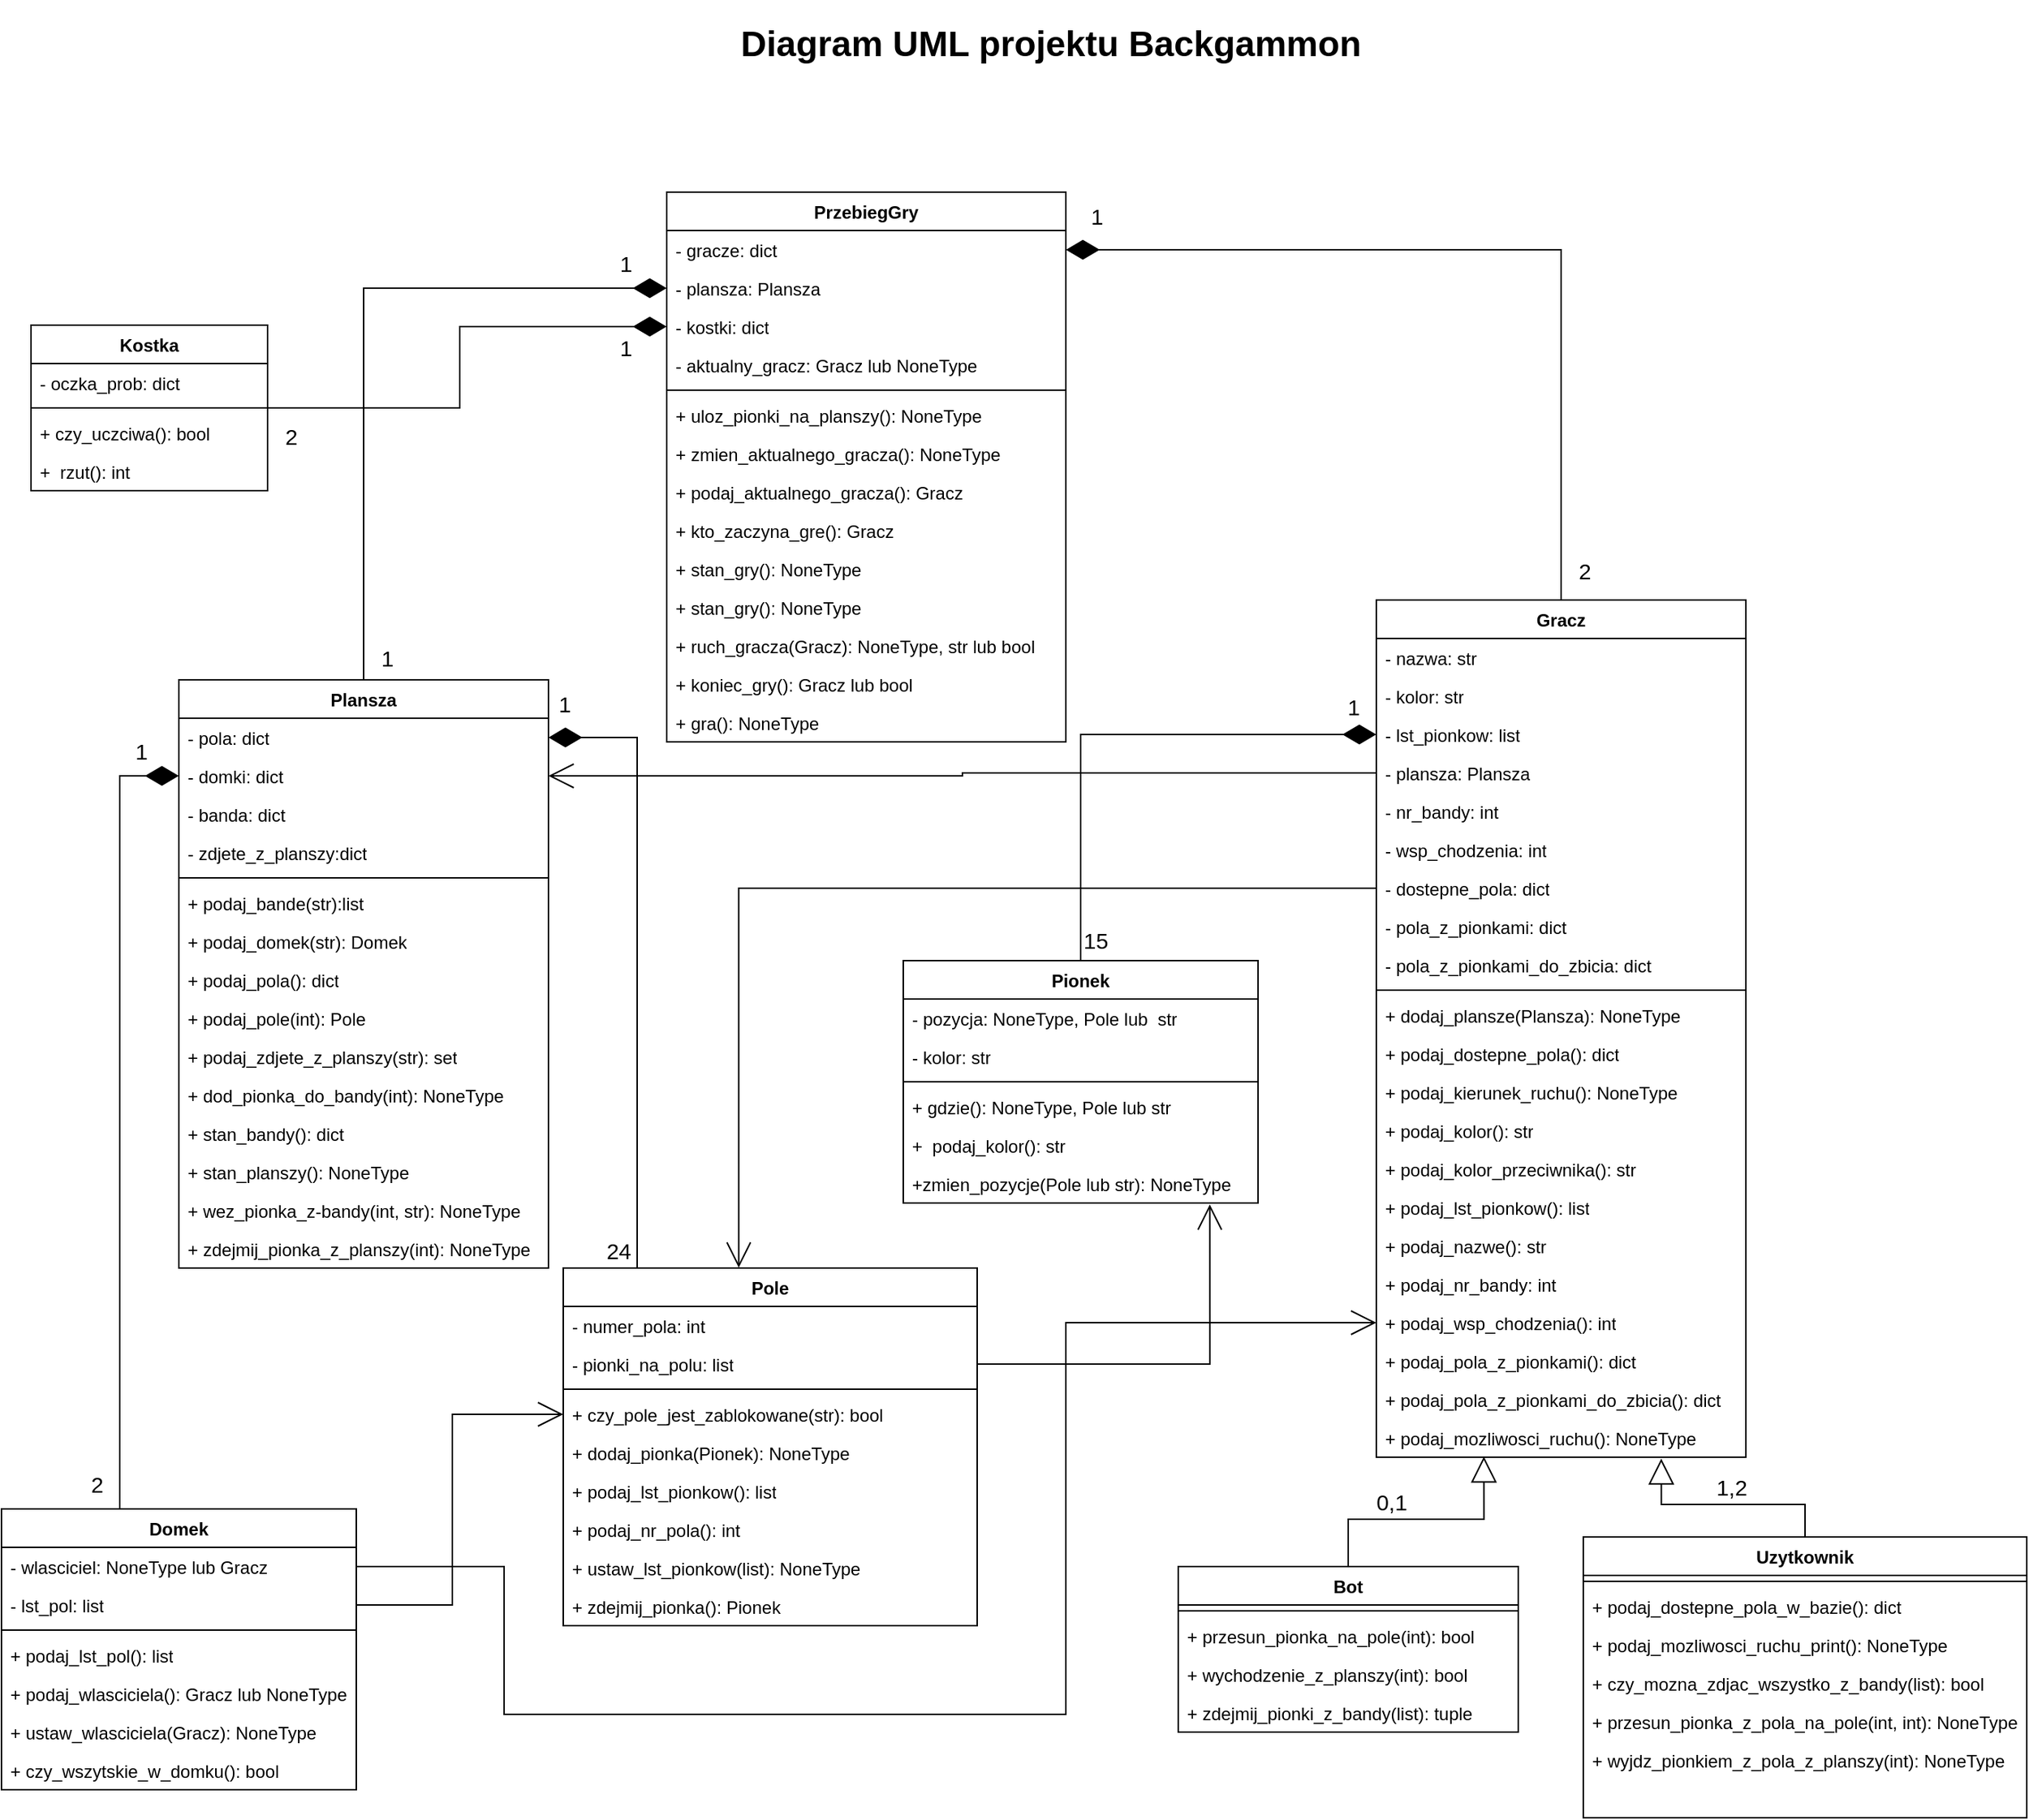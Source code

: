 <mxfile version="21.4.0" type="device">
  <diagram name="Strona-1" id="UKV_OcfeASuNJSakviEd">
    <mxGraphModel dx="1748" dy="978" grid="1" gridSize="10" guides="1" tooltips="1" connect="1" arrows="1" fold="1" page="1" pageScale="1" pageWidth="413" pageHeight="291" math="0" shadow="0">
      <root>
        <mxCell id="0" />
        <mxCell id="1" parent="0" />
        <mxCell id="gwtYABS8XokIqJjb0Yac-3" style="edgeStyle=orthogonalEdgeStyle;rounded=0;orthogonalLoop=1;jettySize=auto;html=1;entryX=1;entryY=0.5;entryDx=0;entryDy=0;endArrow=diamondThin;endFill=1;endSize=20;" parent="1" source="zXcUMs1HmLt8OlaMOl4s-1" target="zXcUMs1HmLt8OlaMOl4s-22" edge="1">
          <mxGeometry relative="1" as="geometry">
            <mxPoint x="790" y="-80" as="targetPoint" />
          </mxGeometry>
        </mxCell>
        <mxCell id="zXcUMs1HmLt8OlaMOl4s-1" value="Gracz" style="swimlane;fontStyle=1;align=center;verticalAlign=top;childLayout=stackLayout;horizontal=1;startSize=26;horizontalStack=0;resizeParent=1;resizeParentMax=0;resizeLast=0;collapsible=1;marginBottom=0;whiteSpace=wrap;html=1;" parent="1" vertex="1">
          <mxGeometry x="730" y="146" width="250" height="580" as="geometry" />
        </mxCell>
        <mxCell id="zXcUMs1HmLt8OlaMOl4s-2" value="- nazwa: str" style="text;strokeColor=none;fillColor=none;align=left;verticalAlign=top;spacingLeft=4;spacingRight=4;overflow=hidden;rotatable=0;points=[[0,0.5],[1,0.5]];portConstraint=eastwest;whiteSpace=wrap;html=1;" parent="zXcUMs1HmLt8OlaMOl4s-1" vertex="1">
          <mxGeometry y="26" width="250" height="26" as="geometry" />
        </mxCell>
        <mxCell id="zXcUMs1HmLt8OlaMOl4s-100" value="- kolor: str" style="text;strokeColor=none;fillColor=none;align=left;verticalAlign=top;spacingLeft=4;spacingRight=4;overflow=hidden;rotatable=0;points=[[0,0.5],[1,0.5]];portConstraint=eastwest;whiteSpace=wrap;html=1;" parent="zXcUMs1HmLt8OlaMOl4s-1" vertex="1">
          <mxGeometry y="52" width="250" height="26" as="geometry" />
        </mxCell>
        <mxCell id="zXcUMs1HmLt8OlaMOl4s-99" value="- lst_pionkow: list" style="text;strokeColor=none;fillColor=none;align=left;verticalAlign=top;spacingLeft=4;spacingRight=4;overflow=hidden;rotatable=0;points=[[0,0.5],[1,0.5]];portConstraint=eastwest;whiteSpace=wrap;html=1;" parent="zXcUMs1HmLt8OlaMOl4s-1" vertex="1">
          <mxGeometry y="78" width="250" height="26" as="geometry" />
        </mxCell>
        <mxCell id="zXcUMs1HmLt8OlaMOl4s-98" value="- plansza: Plansza" style="text;strokeColor=none;fillColor=none;align=left;verticalAlign=top;spacingLeft=4;spacingRight=4;overflow=hidden;rotatable=0;points=[[0,0.5],[1,0.5]];portConstraint=eastwest;whiteSpace=wrap;html=1;" parent="zXcUMs1HmLt8OlaMOl4s-1" vertex="1">
          <mxGeometry y="104" width="250" height="26" as="geometry" />
        </mxCell>
        <mxCell id="zXcUMs1HmLt8OlaMOl4s-97" value="- nr_bandy: int" style="text;strokeColor=none;fillColor=none;align=left;verticalAlign=top;spacingLeft=4;spacingRight=4;overflow=hidden;rotatable=0;points=[[0,0.5],[1,0.5]];portConstraint=eastwest;whiteSpace=wrap;html=1;" parent="zXcUMs1HmLt8OlaMOl4s-1" vertex="1">
          <mxGeometry y="130" width="250" height="26" as="geometry" />
        </mxCell>
        <mxCell id="zXcUMs1HmLt8OlaMOl4s-96" value="- wsp_chodzenia: int" style="text;strokeColor=none;fillColor=none;align=left;verticalAlign=top;spacingLeft=4;spacingRight=4;overflow=hidden;rotatable=0;points=[[0,0.5],[1,0.5]];portConstraint=eastwest;whiteSpace=wrap;html=1;" parent="zXcUMs1HmLt8OlaMOl4s-1" vertex="1">
          <mxGeometry y="156" width="250" height="26" as="geometry" />
        </mxCell>
        <mxCell id="zXcUMs1HmLt8OlaMOl4s-95" value="- dostepne_pola: dict" style="text;strokeColor=none;fillColor=none;align=left;verticalAlign=top;spacingLeft=4;spacingRight=4;overflow=hidden;rotatable=0;points=[[0,0.5],[1,0.5]];portConstraint=eastwest;whiteSpace=wrap;html=1;" parent="zXcUMs1HmLt8OlaMOl4s-1" vertex="1">
          <mxGeometry y="182" width="250" height="26" as="geometry" />
        </mxCell>
        <mxCell id="zXcUMs1HmLt8OlaMOl4s-94" value="- pola_z_pionkami: dict" style="text;strokeColor=none;fillColor=none;align=left;verticalAlign=top;spacingLeft=4;spacingRight=4;overflow=hidden;rotatable=0;points=[[0,0.5],[1,0.5]];portConstraint=eastwest;whiteSpace=wrap;html=1;" parent="zXcUMs1HmLt8OlaMOl4s-1" vertex="1">
          <mxGeometry y="208" width="250" height="26" as="geometry" />
        </mxCell>
        <mxCell id="zXcUMs1HmLt8OlaMOl4s-93" value="- pola_z_pionkami_do_zbicia: dict" style="text;strokeColor=none;fillColor=none;align=left;verticalAlign=top;spacingLeft=4;spacingRight=4;overflow=hidden;rotatable=0;points=[[0,0.5],[1,0.5]];portConstraint=eastwest;whiteSpace=wrap;html=1;" parent="zXcUMs1HmLt8OlaMOl4s-1" vertex="1">
          <mxGeometry y="234" width="250" height="26" as="geometry" />
        </mxCell>
        <mxCell id="zXcUMs1HmLt8OlaMOl4s-3" value="" style="line;strokeWidth=1;fillColor=none;align=left;verticalAlign=middle;spacingTop=-1;spacingLeft=3;spacingRight=3;rotatable=0;labelPosition=right;points=[];portConstraint=eastwest;strokeColor=inherit;" parent="zXcUMs1HmLt8OlaMOl4s-1" vertex="1">
          <mxGeometry y="260" width="250" height="8" as="geometry" />
        </mxCell>
        <mxCell id="zXcUMs1HmLt8OlaMOl4s-4" value="+ dodaj_plansze(Plansza): NoneType" style="text;strokeColor=none;fillColor=none;align=left;verticalAlign=top;spacingLeft=4;spacingRight=4;overflow=hidden;rotatable=0;points=[[0,0.5],[1,0.5]];portConstraint=eastwest;whiteSpace=wrap;html=1;" parent="zXcUMs1HmLt8OlaMOl4s-1" vertex="1">
          <mxGeometry y="268" width="250" height="26" as="geometry" />
        </mxCell>
        <mxCell id="zXcUMs1HmLt8OlaMOl4s-78" value="+ podaj_dostepne_pola(): dict" style="text;strokeColor=none;fillColor=none;align=left;verticalAlign=top;spacingLeft=4;spacingRight=4;overflow=hidden;rotatable=0;points=[[0,0.5],[1,0.5]];portConstraint=eastwest;whiteSpace=wrap;html=1;" parent="zXcUMs1HmLt8OlaMOl4s-1" vertex="1">
          <mxGeometry y="294" width="250" height="26" as="geometry" />
        </mxCell>
        <mxCell id="zXcUMs1HmLt8OlaMOl4s-77" value="+ podaj_kierunek_ruchu(): NoneType" style="text;strokeColor=none;fillColor=none;align=left;verticalAlign=top;spacingLeft=4;spacingRight=4;overflow=hidden;rotatable=0;points=[[0,0.5],[1,0.5]];portConstraint=eastwest;whiteSpace=wrap;html=1;" parent="zXcUMs1HmLt8OlaMOl4s-1" vertex="1">
          <mxGeometry y="320" width="250" height="26" as="geometry" />
        </mxCell>
        <mxCell id="zXcUMs1HmLt8OlaMOl4s-76" value="+ podaj_kolor(): str" style="text;strokeColor=none;fillColor=none;align=left;verticalAlign=top;spacingLeft=4;spacingRight=4;overflow=hidden;rotatable=0;points=[[0,0.5],[1,0.5]];portConstraint=eastwest;whiteSpace=wrap;html=1;" parent="zXcUMs1HmLt8OlaMOl4s-1" vertex="1">
          <mxGeometry y="346" width="250" height="26" as="geometry" />
        </mxCell>
        <mxCell id="zXcUMs1HmLt8OlaMOl4s-75" value="+ podaj_kolor_przeciwnika(): str" style="text;strokeColor=none;fillColor=none;align=left;verticalAlign=top;spacingLeft=4;spacingRight=4;overflow=hidden;rotatable=0;points=[[0,0.5],[1,0.5]];portConstraint=eastwest;whiteSpace=wrap;html=1;" parent="zXcUMs1HmLt8OlaMOl4s-1" vertex="1">
          <mxGeometry y="372" width="250" height="26" as="geometry" />
        </mxCell>
        <mxCell id="zXcUMs1HmLt8OlaMOl4s-74" value="+ podaj_lst_pionkow(): list" style="text;strokeColor=none;fillColor=none;align=left;verticalAlign=top;spacingLeft=4;spacingRight=4;overflow=hidden;rotatable=0;points=[[0,0.5],[1,0.5]];portConstraint=eastwest;whiteSpace=wrap;html=1;" parent="zXcUMs1HmLt8OlaMOl4s-1" vertex="1">
          <mxGeometry y="398" width="250" height="26" as="geometry" />
        </mxCell>
        <mxCell id="zXcUMs1HmLt8OlaMOl4s-73" value="+ podaj_nazwe(): str" style="text;strokeColor=none;fillColor=none;align=left;verticalAlign=top;spacingLeft=4;spacingRight=4;overflow=hidden;rotatable=0;points=[[0,0.5],[1,0.5]];portConstraint=eastwest;whiteSpace=wrap;html=1;" parent="zXcUMs1HmLt8OlaMOl4s-1" vertex="1">
          <mxGeometry y="424" width="250" height="26" as="geometry" />
        </mxCell>
        <mxCell id="zXcUMs1HmLt8OlaMOl4s-72" value="+ podaj_nr_bandy: int" style="text;strokeColor=none;fillColor=none;align=left;verticalAlign=top;spacingLeft=4;spacingRight=4;overflow=hidden;rotatable=0;points=[[0,0.5],[1,0.5]];portConstraint=eastwest;whiteSpace=wrap;html=1;" parent="zXcUMs1HmLt8OlaMOl4s-1" vertex="1">
          <mxGeometry y="450" width="250" height="26" as="geometry" />
        </mxCell>
        <mxCell id="zXcUMs1HmLt8OlaMOl4s-71" value="+ podaj_wsp_chodzenia(): int" style="text;strokeColor=none;fillColor=none;align=left;verticalAlign=top;spacingLeft=4;spacingRight=4;overflow=hidden;rotatable=0;points=[[0,0.5],[1,0.5]];portConstraint=eastwest;whiteSpace=wrap;html=1;" parent="zXcUMs1HmLt8OlaMOl4s-1" vertex="1">
          <mxGeometry y="476" width="250" height="26" as="geometry" />
        </mxCell>
        <mxCell id="zXcUMs1HmLt8OlaMOl4s-70" value="+ podaj_pola_z_pionkami(): dict" style="text;strokeColor=none;fillColor=none;align=left;verticalAlign=top;spacingLeft=4;spacingRight=4;overflow=hidden;rotatable=0;points=[[0,0.5],[1,0.5]];portConstraint=eastwest;whiteSpace=wrap;html=1;" parent="zXcUMs1HmLt8OlaMOl4s-1" vertex="1">
          <mxGeometry y="502" width="250" height="26" as="geometry" />
        </mxCell>
        <mxCell id="zXcUMs1HmLt8OlaMOl4s-69" value="+ podaj_pola_z_pionkami_do_zbicia(): dict" style="text;strokeColor=none;fillColor=none;align=left;verticalAlign=top;spacingLeft=4;spacingRight=4;overflow=hidden;rotatable=0;points=[[0,0.5],[1,0.5]];portConstraint=eastwest;whiteSpace=wrap;html=1;" parent="zXcUMs1HmLt8OlaMOl4s-1" vertex="1">
          <mxGeometry y="528" width="250" height="26" as="geometry" />
        </mxCell>
        <mxCell id="zXcUMs1HmLt8OlaMOl4s-68" value="+ podaj_mozliwosci_ruchu(): NoneType" style="text;strokeColor=none;fillColor=none;align=left;verticalAlign=top;spacingLeft=4;spacingRight=4;overflow=hidden;rotatable=0;points=[[0,0.5],[1,0.5]];portConstraint=eastwest;whiteSpace=wrap;html=1;" parent="zXcUMs1HmLt8OlaMOl4s-1" vertex="1">
          <mxGeometry y="554" width="250" height="26" as="geometry" />
        </mxCell>
        <mxCell id="gwtYABS8XokIqJjb0Yac-11" style="edgeStyle=orthogonalEdgeStyle;rounded=0;orthogonalLoop=1;jettySize=auto;html=1;entryX=1;entryY=0.5;entryDx=0;entryDy=0;endArrow=diamondThin;endFill=1;endSize=20;" parent="1" source="zXcUMs1HmLt8OlaMOl4s-5" target="zXcUMs1HmLt8OlaMOl4s-14" edge="1">
          <mxGeometry relative="1" as="geometry">
            <Array as="points">
              <mxPoint x="230" y="239" />
            </Array>
          </mxGeometry>
        </mxCell>
        <mxCell id="zXcUMs1HmLt8OlaMOl4s-5" value="Pole" style="swimlane;fontStyle=1;align=center;verticalAlign=top;childLayout=stackLayout;horizontal=1;startSize=26;horizontalStack=0;resizeParent=1;resizeParentMax=0;resizeLast=0;collapsible=1;marginBottom=0;whiteSpace=wrap;html=1;" parent="1" vertex="1">
          <mxGeometry x="180" y="598" width="280" height="242" as="geometry" />
        </mxCell>
        <mxCell id="zXcUMs1HmLt8OlaMOl4s-6" value="- numer_pola: int" style="text;strokeColor=none;fillColor=none;align=left;verticalAlign=top;spacingLeft=4;spacingRight=4;overflow=hidden;rotatable=0;points=[[0,0.5],[1,0.5]];portConstraint=eastwest;whiteSpace=wrap;html=1;" parent="zXcUMs1HmLt8OlaMOl4s-5" vertex="1">
          <mxGeometry y="26" width="280" height="26" as="geometry" />
        </mxCell>
        <mxCell id="zXcUMs1HmLt8OlaMOl4s-46" value="- pionki_na_polu: list" style="text;strokeColor=none;fillColor=none;align=left;verticalAlign=top;spacingLeft=4;spacingRight=4;overflow=hidden;rotatable=0;points=[[0,0.5],[1,0.5]];portConstraint=eastwest;whiteSpace=wrap;html=1;" parent="zXcUMs1HmLt8OlaMOl4s-5" vertex="1">
          <mxGeometry y="52" width="280" height="26" as="geometry" />
        </mxCell>
        <mxCell id="zXcUMs1HmLt8OlaMOl4s-7" value="" style="line;strokeWidth=1;fillColor=none;align=left;verticalAlign=middle;spacingTop=-1;spacingLeft=3;spacingRight=3;rotatable=0;labelPosition=right;points=[];portConstraint=eastwest;strokeColor=inherit;" parent="zXcUMs1HmLt8OlaMOl4s-5" vertex="1">
          <mxGeometry y="78" width="280" height="8" as="geometry" />
        </mxCell>
        <mxCell id="zXcUMs1HmLt8OlaMOl4s-8" value="+ czy_pole_jest_zablokowane(str): bool" style="text;strokeColor=none;fillColor=none;align=left;verticalAlign=top;spacingLeft=4;spacingRight=4;overflow=hidden;rotatable=0;points=[[0,0.5],[1,0.5]];portConstraint=eastwest;whiteSpace=wrap;html=1;" parent="zXcUMs1HmLt8OlaMOl4s-5" vertex="1">
          <mxGeometry y="86" width="280" height="26" as="geometry" />
        </mxCell>
        <mxCell id="zXcUMs1HmLt8OlaMOl4s-51" value="+ dodaj_pionka(Pionek): NoneType" style="text;strokeColor=none;fillColor=none;align=left;verticalAlign=top;spacingLeft=4;spacingRight=4;overflow=hidden;rotatable=0;points=[[0,0.5],[1,0.5]];portConstraint=eastwest;whiteSpace=wrap;html=1;" parent="zXcUMs1HmLt8OlaMOl4s-5" vertex="1">
          <mxGeometry y="112" width="280" height="26" as="geometry" />
        </mxCell>
        <mxCell id="zXcUMs1HmLt8OlaMOl4s-50" value="+ podaj_lst_pionkow(): list" style="text;strokeColor=none;fillColor=none;align=left;verticalAlign=top;spacingLeft=4;spacingRight=4;overflow=hidden;rotatable=0;points=[[0,0.5],[1,0.5]];portConstraint=eastwest;whiteSpace=wrap;html=1;" parent="zXcUMs1HmLt8OlaMOl4s-5" vertex="1">
          <mxGeometry y="138" width="280" height="26" as="geometry" />
        </mxCell>
        <mxCell id="zXcUMs1HmLt8OlaMOl4s-49" value="+ podaj_nr_pola(): int" style="text;strokeColor=none;fillColor=none;align=left;verticalAlign=top;spacingLeft=4;spacingRight=4;overflow=hidden;rotatable=0;points=[[0,0.5],[1,0.5]];portConstraint=eastwest;whiteSpace=wrap;html=1;" parent="zXcUMs1HmLt8OlaMOl4s-5" vertex="1">
          <mxGeometry y="164" width="280" height="26" as="geometry" />
        </mxCell>
        <mxCell id="zXcUMs1HmLt8OlaMOl4s-48" value="+ ustaw_lst_pionkow(list): NoneType" style="text;strokeColor=none;fillColor=none;align=left;verticalAlign=top;spacingLeft=4;spacingRight=4;overflow=hidden;rotatable=0;points=[[0,0.5],[1,0.5]];portConstraint=eastwest;whiteSpace=wrap;html=1;" parent="zXcUMs1HmLt8OlaMOl4s-5" vertex="1">
          <mxGeometry y="190" width="280" height="26" as="geometry" />
        </mxCell>
        <mxCell id="zXcUMs1HmLt8OlaMOl4s-47" value="+ zdejmij_pionka(): Pionek" style="text;strokeColor=none;fillColor=none;align=left;verticalAlign=top;spacingLeft=4;spacingRight=4;overflow=hidden;rotatable=0;points=[[0,0.5],[1,0.5]];portConstraint=eastwest;whiteSpace=wrap;html=1;" parent="zXcUMs1HmLt8OlaMOl4s-5" vertex="1">
          <mxGeometry y="216" width="280" height="26" as="geometry" />
        </mxCell>
        <mxCell id="gwtYABS8XokIqJjb0Yac-2" style="edgeStyle=orthogonalEdgeStyle;rounded=0;orthogonalLoop=1;jettySize=auto;html=1;entryX=0.291;entryY=0.987;entryDx=0;entryDy=0;entryPerimeter=0;endArrow=block;endFill=0;endSize=15;" parent="1" source="zXcUMs1HmLt8OlaMOl4s-9" target="zXcUMs1HmLt8OlaMOl4s-68" edge="1">
          <mxGeometry relative="1" as="geometry">
            <mxPoint x="800" y="740" as="targetPoint" />
          </mxGeometry>
        </mxCell>
        <mxCell id="zXcUMs1HmLt8OlaMOl4s-9" value="Bot" style="swimlane;fontStyle=1;align=center;verticalAlign=top;childLayout=stackLayout;horizontal=1;startSize=26;horizontalStack=0;resizeParent=1;resizeParentMax=0;resizeLast=0;collapsible=1;marginBottom=0;whiteSpace=wrap;html=1;" parent="1" vertex="1">
          <mxGeometry x="596" y="800" width="230" height="112" as="geometry" />
        </mxCell>
        <mxCell id="zXcUMs1HmLt8OlaMOl4s-11" value="" style="line;strokeWidth=1;fillColor=none;align=left;verticalAlign=middle;spacingTop=-1;spacingLeft=3;spacingRight=3;rotatable=0;labelPosition=right;points=[];portConstraint=eastwest;strokeColor=inherit;" parent="zXcUMs1HmLt8OlaMOl4s-9" vertex="1">
          <mxGeometry y="26" width="230" height="8" as="geometry" />
        </mxCell>
        <mxCell id="zXcUMs1HmLt8OlaMOl4s-12" value="+ przesun_pionka_na_pole(int): bool" style="text;strokeColor=none;fillColor=none;align=left;verticalAlign=top;spacingLeft=4;spacingRight=4;overflow=hidden;rotatable=0;points=[[0,0.5],[1,0.5]];portConstraint=eastwest;whiteSpace=wrap;html=1;" parent="zXcUMs1HmLt8OlaMOl4s-9" vertex="1">
          <mxGeometry y="34" width="230" height="26" as="geometry" />
        </mxCell>
        <mxCell id="zXcUMs1HmLt8OlaMOl4s-80" value="+ wychodzenie_z_planszy(int): bool" style="text;strokeColor=none;fillColor=none;align=left;verticalAlign=top;spacingLeft=4;spacingRight=4;overflow=hidden;rotatable=0;points=[[0,0.5],[1,0.5]];portConstraint=eastwest;whiteSpace=wrap;html=1;" parent="zXcUMs1HmLt8OlaMOl4s-9" vertex="1">
          <mxGeometry y="60" width="230" height="26" as="geometry" />
        </mxCell>
        <mxCell id="zXcUMs1HmLt8OlaMOl4s-79" value="+ zdejmij_pionki_z_bandy(list): tuple" style="text;strokeColor=none;fillColor=none;align=left;verticalAlign=top;spacingLeft=4;spacingRight=4;overflow=hidden;rotatable=0;points=[[0,0.5],[1,0.5]];portConstraint=eastwest;whiteSpace=wrap;html=1;" parent="zXcUMs1HmLt8OlaMOl4s-9" vertex="1">
          <mxGeometry y="86" width="230" height="26" as="geometry" />
        </mxCell>
        <mxCell id="gwtYABS8XokIqJjb0Yac-4" style="edgeStyle=orthogonalEdgeStyle;rounded=0;orthogonalLoop=1;jettySize=auto;html=1;endArrow=diamondThin;endFill=1;endSize=20;entryX=0;entryY=0.5;entryDx=0;entryDy=0;" parent="1" source="zXcUMs1HmLt8OlaMOl4s-13" target="zXcUMs1HmLt8OlaMOl4s-103" edge="1">
          <mxGeometry relative="1" as="geometry">
            <mxPoint x="170" y="70" as="targetPoint" />
          </mxGeometry>
        </mxCell>
        <mxCell id="zXcUMs1HmLt8OlaMOl4s-13" value="Plansza" style="swimlane;fontStyle=1;align=center;verticalAlign=top;childLayout=stackLayout;horizontal=1;startSize=26;horizontalStack=0;resizeParent=1;resizeParentMax=0;resizeLast=0;collapsible=1;marginBottom=0;whiteSpace=wrap;html=1;" parent="1" vertex="1">
          <mxGeometry x="-80" y="200" width="250" height="398" as="geometry" />
        </mxCell>
        <mxCell id="zXcUMs1HmLt8OlaMOl4s-14" value="- pola: dict" style="text;strokeColor=none;fillColor=none;align=left;verticalAlign=top;spacingLeft=4;spacingRight=4;overflow=hidden;rotatable=0;points=[[0,0.5],[1,0.5]];portConstraint=eastwest;whiteSpace=wrap;html=1;" parent="zXcUMs1HmLt8OlaMOl4s-13" vertex="1">
          <mxGeometry y="26" width="250" height="26" as="geometry" />
        </mxCell>
        <mxCell id="zXcUMs1HmLt8OlaMOl4s-58" value="- domki: dict" style="text;strokeColor=none;fillColor=none;align=left;verticalAlign=top;spacingLeft=4;spacingRight=4;overflow=hidden;rotatable=0;points=[[0,0.5],[1,0.5]];portConstraint=eastwest;whiteSpace=wrap;html=1;" parent="zXcUMs1HmLt8OlaMOl4s-13" vertex="1">
          <mxGeometry y="52" width="250" height="26" as="geometry" />
        </mxCell>
        <mxCell id="zXcUMs1HmLt8OlaMOl4s-57" value="- banda: dict" style="text;strokeColor=none;fillColor=none;align=left;verticalAlign=top;spacingLeft=4;spacingRight=4;overflow=hidden;rotatable=0;points=[[0,0.5],[1,0.5]];portConstraint=eastwest;whiteSpace=wrap;html=1;" parent="zXcUMs1HmLt8OlaMOl4s-13" vertex="1">
          <mxGeometry y="78" width="250" height="26" as="geometry" />
        </mxCell>
        <mxCell id="zXcUMs1HmLt8OlaMOl4s-56" value="- zdjete_z_planszy:dict" style="text;strokeColor=none;fillColor=none;align=left;verticalAlign=top;spacingLeft=4;spacingRight=4;overflow=hidden;rotatable=0;points=[[0,0.5],[1,0.5]];portConstraint=eastwest;whiteSpace=wrap;html=1;" parent="zXcUMs1HmLt8OlaMOl4s-13" vertex="1">
          <mxGeometry y="104" width="250" height="26" as="geometry" />
        </mxCell>
        <mxCell id="zXcUMs1HmLt8OlaMOl4s-15" value="" style="line;strokeWidth=1;fillColor=none;align=left;verticalAlign=middle;spacingTop=-1;spacingLeft=3;spacingRight=3;rotatable=0;labelPosition=right;points=[];portConstraint=eastwest;strokeColor=inherit;" parent="zXcUMs1HmLt8OlaMOl4s-13" vertex="1">
          <mxGeometry y="130" width="250" height="8" as="geometry" />
        </mxCell>
        <mxCell id="zXcUMs1HmLt8OlaMOl4s-16" value="+ podaj_bande(str):list&amp;nbsp;" style="text;strokeColor=none;fillColor=none;align=left;verticalAlign=top;spacingLeft=4;spacingRight=4;overflow=hidden;rotatable=0;points=[[0,0.5],[1,0.5]];portConstraint=eastwest;whiteSpace=wrap;html=1;" parent="zXcUMs1HmLt8OlaMOl4s-13" vertex="1">
          <mxGeometry y="138" width="250" height="26" as="geometry" />
        </mxCell>
        <mxCell id="zXcUMs1HmLt8OlaMOl4s-67" value="+ podaj_domek(str): Domek" style="text;strokeColor=none;fillColor=none;align=left;verticalAlign=top;spacingLeft=4;spacingRight=4;overflow=hidden;rotatable=0;points=[[0,0.5],[1,0.5]];portConstraint=eastwest;whiteSpace=wrap;html=1;" parent="zXcUMs1HmLt8OlaMOl4s-13" vertex="1">
          <mxGeometry y="164" width="250" height="26" as="geometry" />
        </mxCell>
        <mxCell id="zXcUMs1HmLt8OlaMOl4s-66" value="+ podaj_pola(): dict" style="text;strokeColor=none;fillColor=none;align=left;verticalAlign=top;spacingLeft=4;spacingRight=4;overflow=hidden;rotatable=0;points=[[0,0.5],[1,0.5]];portConstraint=eastwest;whiteSpace=wrap;html=1;" parent="zXcUMs1HmLt8OlaMOl4s-13" vertex="1">
          <mxGeometry y="190" width="250" height="26" as="geometry" />
        </mxCell>
        <mxCell id="zXcUMs1HmLt8OlaMOl4s-65" value="+ podaj_pole(int): Pole" style="text;strokeColor=none;fillColor=none;align=left;verticalAlign=top;spacingLeft=4;spacingRight=4;overflow=hidden;rotatable=0;points=[[0,0.5],[1,0.5]];portConstraint=eastwest;whiteSpace=wrap;html=1;" parent="zXcUMs1HmLt8OlaMOl4s-13" vertex="1">
          <mxGeometry y="216" width="250" height="26" as="geometry" />
        </mxCell>
        <mxCell id="zXcUMs1HmLt8OlaMOl4s-64" value="+ podaj_zdjete_z_planszy(str): set" style="text;strokeColor=none;fillColor=none;align=left;verticalAlign=top;spacingLeft=4;spacingRight=4;overflow=hidden;rotatable=0;points=[[0,0.5],[1,0.5]];portConstraint=eastwest;whiteSpace=wrap;html=1;" parent="zXcUMs1HmLt8OlaMOl4s-13" vertex="1">
          <mxGeometry y="242" width="250" height="26" as="geometry" />
        </mxCell>
        <mxCell id="zXcUMs1HmLt8OlaMOl4s-63" value="+ dod_pionka_do_bandy(int): NoneType" style="text;strokeColor=none;fillColor=none;align=left;verticalAlign=top;spacingLeft=4;spacingRight=4;overflow=hidden;rotatable=0;points=[[0,0.5],[1,0.5]];portConstraint=eastwest;whiteSpace=wrap;html=1;" parent="zXcUMs1HmLt8OlaMOl4s-13" vertex="1">
          <mxGeometry y="268" width="250" height="26" as="geometry" />
        </mxCell>
        <mxCell id="zXcUMs1HmLt8OlaMOl4s-62" value="+ stan_bandy(): dict" style="text;strokeColor=none;fillColor=none;align=left;verticalAlign=top;spacingLeft=4;spacingRight=4;overflow=hidden;rotatable=0;points=[[0,0.5],[1,0.5]];portConstraint=eastwest;whiteSpace=wrap;html=1;" parent="zXcUMs1HmLt8OlaMOl4s-13" vertex="1">
          <mxGeometry y="294" width="250" height="26" as="geometry" />
        </mxCell>
        <mxCell id="zXcUMs1HmLt8OlaMOl4s-61" value="+ stan_planszy(): NoneType" style="text;strokeColor=none;fillColor=none;align=left;verticalAlign=top;spacingLeft=4;spacingRight=4;overflow=hidden;rotatable=0;points=[[0,0.5],[1,0.5]];portConstraint=eastwest;whiteSpace=wrap;html=1;" parent="zXcUMs1HmLt8OlaMOl4s-13" vertex="1">
          <mxGeometry y="320" width="250" height="26" as="geometry" />
        </mxCell>
        <mxCell id="zXcUMs1HmLt8OlaMOl4s-60" value="+ wez_pionka_z-bandy(int, str): NoneType" style="text;strokeColor=none;fillColor=none;align=left;verticalAlign=top;spacingLeft=4;spacingRight=4;overflow=hidden;rotatable=0;points=[[0,0.5],[1,0.5]];portConstraint=eastwest;whiteSpace=wrap;html=1;" parent="zXcUMs1HmLt8OlaMOl4s-13" vertex="1">
          <mxGeometry y="346" width="250" height="26" as="geometry" />
        </mxCell>
        <mxCell id="zXcUMs1HmLt8OlaMOl4s-59" value="+ zdejmij_pionka_z_planszy(int): NoneType" style="text;strokeColor=none;fillColor=none;align=left;verticalAlign=top;spacingLeft=4;spacingRight=4;overflow=hidden;rotatable=0;points=[[0,0.5],[1,0.5]];portConstraint=eastwest;whiteSpace=wrap;html=1;" parent="zXcUMs1HmLt8OlaMOl4s-13" vertex="1">
          <mxGeometry y="372" width="250" height="26" as="geometry" />
        </mxCell>
        <mxCell id="zXcUMs1HmLt8OlaMOl4s-17" value="Kostka" style="swimlane;fontStyle=1;align=center;verticalAlign=top;childLayout=stackLayout;horizontal=1;startSize=26;horizontalStack=0;resizeParent=1;resizeParentMax=0;resizeLast=0;collapsible=1;marginBottom=0;whiteSpace=wrap;html=1;" parent="1" vertex="1">
          <mxGeometry x="-180" y="-40" width="160" height="112" as="geometry" />
        </mxCell>
        <mxCell id="zXcUMs1HmLt8OlaMOl4s-18" value="- oczka_prob: dict" style="text;strokeColor=none;fillColor=none;align=left;verticalAlign=top;spacingLeft=4;spacingRight=4;overflow=hidden;rotatable=0;points=[[0,0.5],[1,0.5]];portConstraint=eastwest;whiteSpace=wrap;html=1;" parent="zXcUMs1HmLt8OlaMOl4s-17" vertex="1">
          <mxGeometry y="26" width="160" height="26" as="geometry" />
        </mxCell>
        <mxCell id="zXcUMs1HmLt8OlaMOl4s-19" value="" style="line;strokeWidth=1;fillColor=none;align=left;verticalAlign=middle;spacingTop=-1;spacingLeft=3;spacingRight=3;rotatable=0;labelPosition=right;points=[];portConstraint=eastwest;strokeColor=inherit;" parent="zXcUMs1HmLt8OlaMOl4s-17" vertex="1">
          <mxGeometry y="52" width="160" height="8" as="geometry" />
        </mxCell>
        <mxCell id="zXcUMs1HmLt8OlaMOl4s-20" value="+ czy_uczciwa(): bool" style="text;strokeColor=none;fillColor=none;align=left;verticalAlign=top;spacingLeft=4;spacingRight=4;overflow=hidden;rotatable=0;points=[[0,0.5],[1,0.5]];portConstraint=eastwest;whiteSpace=wrap;html=1;" parent="zXcUMs1HmLt8OlaMOl4s-17" vertex="1">
          <mxGeometry y="60" width="160" height="26" as="geometry" />
        </mxCell>
        <mxCell id="zXcUMs1HmLt8OlaMOl4s-41" value="+&amp;nbsp; rzut(): int" style="text;strokeColor=none;fillColor=none;align=left;verticalAlign=top;spacingLeft=4;spacingRight=4;overflow=hidden;rotatable=0;points=[[0,0.5],[1,0.5]];portConstraint=eastwest;whiteSpace=wrap;html=1;" parent="zXcUMs1HmLt8OlaMOl4s-17" vertex="1">
          <mxGeometry y="86" width="160" height="26" as="geometry" />
        </mxCell>
        <mxCell id="zXcUMs1HmLt8OlaMOl4s-21" value="PrzebiegGry" style="swimlane;fontStyle=1;align=center;verticalAlign=top;childLayout=stackLayout;horizontal=1;startSize=26;horizontalStack=0;resizeParent=1;resizeParentMax=0;resizeLast=0;collapsible=1;marginBottom=0;whiteSpace=wrap;html=1;" parent="1" vertex="1">
          <mxGeometry x="250" y="-130" width="270" height="372" as="geometry" />
        </mxCell>
        <mxCell id="zXcUMs1HmLt8OlaMOl4s-22" value="- gracze: dict" style="text;strokeColor=none;fillColor=none;align=left;verticalAlign=top;spacingLeft=4;spacingRight=4;overflow=hidden;rotatable=0;points=[[0,0.5],[1,0.5]];portConstraint=eastwest;whiteSpace=wrap;html=1;" parent="zXcUMs1HmLt8OlaMOl4s-21" vertex="1">
          <mxGeometry y="26" width="270" height="26" as="geometry" />
        </mxCell>
        <mxCell id="zXcUMs1HmLt8OlaMOl4s-103" value="- plansza: Plansza" style="text;strokeColor=none;fillColor=none;align=left;verticalAlign=top;spacingLeft=4;spacingRight=4;overflow=hidden;rotatable=0;points=[[0,0.5],[1,0.5]];portConstraint=eastwest;whiteSpace=wrap;html=1;" parent="zXcUMs1HmLt8OlaMOl4s-21" vertex="1">
          <mxGeometry y="52" width="270" height="26" as="geometry" />
        </mxCell>
        <mxCell id="zXcUMs1HmLt8OlaMOl4s-102" value="- kostki: dict" style="text;strokeColor=none;fillColor=none;align=left;verticalAlign=top;spacingLeft=4;spacingRight=4;overflow=hidden;rotatable=0;points=[[0,0.5],[1,0.5]];portConstraint=eastwest;whiteSpace=wrap;html=1;" parent="zXcUMs1HmLt8OlaMOl4s-21" vertex="1">
          <mxGeometry y="78" width="270" height="26" as="geometry" />
        </mxCell>
        <mxCell id="zXcUMs1HmLt8OlaMOl4s-101" value="- aktualny_gracz: Gracz lub NoneType" style="text;strokeColor=none;fillColor=none;align=left;verticalAlign=top;spacingLeft=4;spacingRight=4;overflow=hidden;rotatable=0;points=[[0,0.5],[1,0.5]];portConstraint=eastwest;whiteSpace=wrap;html=1;" parent="zXcUMs1HmLt8OlaMOl4s-21" vertex="1">
          <mxGeometry y="104" width="270" height="26" as="geometry" />
        </mxCell>
        <mxCell id="zXcUMs1HmLt8OlaMOl4s-23" value="" style="line;strokeWidth=1;fillColor=none;align=left;verticalAlign=middle;spacingTop=-1;spacingLeft=3;spacingRight=3;rotatable=0;labelPosition=right;points=[];portConstraint=eastwest;strokeColor=inherit;" parent="zXcUMs1HmLt8OlaMOl4s-21" vertex="1">
          <mxGeometry y="130" width="270" height="8" as="geometry" />
        </mxCell>
        <mxCell id="zXcUMs1HmLt8OlaMOl4s-24" value="+ uloz_pionki_na_planszy(): NoneType" style="text;strokeColor=none;fillColor=none;align=left;verticalAlign=top;spacingLeft=4;spacingRight=4;overflow=hidden;rotatable=0;points=[[0,0.5],[1,0.5]];portConstraint=eastwest;whiteSpace=wrap;html=1;" parent="zXcUMs1HmLt8OlaMOl4s-21" vertex="1">
          <mxGeometry y="138" width="270" height="26" as="geometry" />
        </mxCell>
        <mxCell id="zXcUMs1HmLt8OlaMOl4s-87" value="+ zmien_aktualnego_gracza(): NoneType" style="text;strokeColor=none;fillColor=none;align=left;verticalAlign=top;spacingLeft=4;spacingRight=4;overflow=hidden;rotatable=0;points=[[0,0.5],[1,0.5]];portConstraint=eastwest;whiteSpace=wrap;html=1;" parent="zXcUMs1HmLt8OlaMOl4s-21" vertex="1">
          <mxGeometry y="164" width="270" height="26" as="geometry" />
        </mxCell>
        <mxCell id="zXcUMs1HmLt8OlaMOl4s-86" value="+ podaj_aktualnego_gracza(): Gracz" style="text;strokeColor=none;fillColor=none;align=left;verticalAlign=top;spacingLeft=4;spacingRight=4;overflow=hidden;rotatable=0;points=[[0,0.5],[1,0.5]];portConstraint=eastwest;whiteSpace=wrap;html=1;" parent="zXcUMs1HmLt8OlaMOl4s-21" vertex="1">
          <mxGeometry y="190" width="270" height="26" as="geometry" />
        </mxCell>
        <mxCell id="zXcUMs1HmLt8OlaMOl4s-85" value="+ kto_zaczyna_gre(): Gracz" style="text;strokeColor=none;fillColor=none;align=left;verticalAlign=top;spacingLeft=4;spacingRight=4;overflow=hidden;rotatable=0;points=[[0,0.5],[1,0.5]];portConstraint=eastwest;whiteSpace=wrap;html=1;" parent="zXcUMs1HmLt8OlaMOl4s-21" vertex="1">
          <mxGeometry y="216" width="270" height="26" as="geometry" />
        </mxCell>
        <mxCell id="gwtYABS8XokIqJjb0Yac-5" value="+ stan_gry(): NoneType" style="text;strokeColor=none;fillColor=none;align=left;verticalAlign=top;spacingLeft=4;spacingRight=4;overflow=hidden;rotatable=0;points=[[0,0.5],[1,0.5]];portConstraint=eastwest;whiteSpace=wrap;html=1;" parent="zXcUMs1HmLt8OlaMOl4s-21" vertex="1">
          <mxGeometry y="242" width="270" height="26" as="geometry" />
        </mxCell>
        <mxCell id="zXcUMs1HmLt8OlaMOl4s-84" value="+ stan_gry(): NoneType" style="text;strokeColor=none;fillColor=none;align=left;verticalAlign=top;spacingLeft=4;spacingRight=4;overflow=hidden;rotatable=0;points=[[0,0.5],[1,0.5]];portConstraint=eastwest;whiteSpace=wrap;html=1;" parent="zXcUMs1HmLt8OlaMOl4s-21" vertex="1">
          <mxGeometry y="268" width="270" height="26" as="geometry" />
        </mxCell>
        <mxCell id="zXcUMs1HmLt8OlaMOl4s-83" value="+ ruch_gracza(Gracz): NoneType, str lub bool" style="text;strokeColor=none;fillColor=none;align=left;verticalAlign=top;spacingLeft=4;spacingRight=4;overflow=hidden;rotatable=0;points=[[0,0.5],[1,0.5]];portConstraint=eastwest;whiteSpace=wrap;html=1;" parent="zXcUMs1HmLt8OlaMOl4s-21" vertex="1">
          <mxGeometry y="294" width="270" height="26" as="geometry" />
        </mxCell>
        <mxCell id="zXcUMs1HmLt8OlaMOl4s-82" value="+ koniec_gry(): Gracz lub bool" style="text;strokeColor=none;fillColor=none;align=left;verticalAlign=top;spacingLeft=4;spacingRight=4;overflow=hidden;rotatable=0;points=[[0,0.5],[1,0.5]];portConstraint=eastwest;whiteSpace=wrap;html=1;" parent="zXcUMs1HmLt8OlaMOl4s-21" vertex="1">
          <mxGeometry y="320" width="270" height="26" as="geometry" />
        </mxCell>
        <mxCell id="zXcUMs1HmLt8OlaMOl4s-81" value="+ gra(): NoneType" style="text;strokeColor=none;fillColor=none;align=left;verticalAlign=top;spacingLeft=4;spacingRight=4;overflow=hidden;rotatable=0;points=[[0,0.5],[1,0.5]];portConstraint=eastwest;whiteSpace=wrap;html=1;" parent="zXcUMs1HmLt8OlaMOl4s-21" vertex="1">
          <mxGeometry y="346" width="270" height="26" as="geometry" />
        </mxCell>
        <mxCell id="gwtYABS8XokIqJjb0Yac-15" style="edgeStyle=orthogonalEdgeStyle;rounded=0;orthogonalLoop=1;jettySize=auto;html=1;entryX=0;entryY=0.5;entryDx=0;entryDy=0;endArrow=diamondThin;endFill=1;endSize=20;" parent="1" source="zXcUMs1HmLt8OlaMOl4s-25" target="zXcUMs1HmLt8OlaMOl4s-58" edge="1">
          <mxGeometry relative="1" as="geometry">
            <Array as="points">
              <mxPoint x="-120" y="265" />
            </Array>
          </mxGeometry>
        </mxCell>
        <mxCell id="zXcUMs1HmLt8OlaMOl4s-25" value="Domek" style="swimlane;fontStyle=1;align=center;verticalAlign=top;childLayout=stackLayout;horizontal=1;startSize=26;horizontalStack=0;resizeParent=1;resizeParentMax=0;resizeLast=0;collapsible=1;marginBottom=0;whiteSpace=wrap;html=1;" parent="1" vertex="1">
          <mxGeometry x="-200" y="761" width="240" height="190" as="geometry" />
        </mxCell>
        <mxCell id="zXcUMs1HmLt8OlaMOl4s-26" value="- wlasciciel: NoneType lub Gracz" style="text;strokeColor=none;fillColor=none;align=left;verticalAlign=top;spacingLeft=4;spacingRight=4;overflow=hidden;rotatable=0;points=[[0,0.5],[1,0.5]];portConstraint=eastwest;whiteSpace=wrap;html=1;" parent="zXcUMs1HmLt8OlaMOl4s-25" vertex="1">
          <mxGeometry y="26" width="240" height="26" as="geometry" />
        </mxCell>
        <mxCell id="zXcUMs1HmLt8OlaMOl4s-52" value="- lst_pol: list" style="text;strokeColor=none;fillColor=none;align=left;verticalAlign=top;spacingLeft=4;spacingRight=4;overflow=hidden;rotatable=0;points=[[0,0.5],[1,0.5]];portConstraint=eastwest;whiteSpace=wrap;html=1;" parent="zXcUMs1HmLt8OlaMOl4s-25" vertex="1">
          <mxGeometry y="52" width="240" height="26" as="geometry" />
        </mxCell>
        <mxCell id="zXcUMs1HmLt8OlaMOl4s-27" value="" style="line;strokeWidth=1;fillColor=none;align=left;verticalAlign=middle;spacingTop=-1;spacingLeft=3;spacingRight=3;rotatable=0;labelPosition=right;points=[];portConstraint=eastwest;strokeColor=inherit;" parent="zXcUMs1HmLt8OlaMOl4s-25" vertex="1">
          <mxGeometry y="78" width="240" height="8" as="geometry" />
        </mxCell>
        <mxCell id="zXcUMs1HmLt8OlaMOl4s-28" value="+ podaj_lst_pol(): list" style="text;strokeColor=none;fillColor=none;align=left;verticalAlign=top;spacingLeft=4;spacingRight=4;overflow=hidden;rotatable=0;points=[[0,0.5],[1,0.5]];portConstraint=eastwest;whiteSpace=wrap;html=1;" parent="zXcUMs1HmLt8OlaMOl4s-25" vertex="1">
          <mxGeometry y="86" width="240" height="26" as="geometry" />
        </mxCell>
        <mxCell id="zXcUMs1HmLt8OlaMOl4s-54" value="+ podaj_wlasciciela(): Gracz lub NoneType" style="text;strokeColor=none;fillColor=none;align=left;verticalAlign=top;spacingLeft=4;spacingRight=4;overflow=hidden;rotatable=0;points=[[0,0.5],[1,0.5]];portConstraint=eastwest;whiteSpace=wrap;html=1;" parent="zXcUMs1HmLt8OlaMOl4s-25" vertex="1">
          <mxGeometry y="112" width="240" height="26" as="geometry" />
        </mxCell>
        <mxCell id="zXcUMs1HmLt8OlaMOl4s-55" value="+ ustaw_wlasciciela(Gracz): NoneType" style="text;strokeColor=none;fillColor=none;align=left;verticalAlign=top;spacingLeft=4;spacingRight=4;overflow=hidden;rotatable=0;points=[[0,0.5],[1,0.5]];portConstraint=eastwest;whiteSpace=wrap;html=1;" parent="zXcUMs1HmLt8OlaMOl4s-25" vertex="1">
          <mxGeometry y="138" width="240" height="26" as="geometry" />
        </mxCell>
        <mxCell id="zXcUMs1HmLt8OlaMOl4s-53" value="+ czy_wszytskie_w_domku(): bool" style="text;strokeColor=none;fillColor=none;align=left;verticalAlign=top;spacingLeft=4;spacingRight=4;overflow=hidden;rotatable=0;points=[[0,0.5],[1,0.5]];portConstraint=eastwest;whiteSpace=wrap;html=1;" parent="zXcUMs1HmLt8OlaMOl4s-25" vertex="1">
          <mxGeometry y="164" width="240" height="26" as="geometry" />
        </mxCell>
        <mxCell id="gwtYABS8XokIqJjb0Yac-9" style="edgeStyle=orthogonalEdgeStyle;rounded=0;orthogonalLoop=1;jettySize=auto;html=1;entryX=0;entryY=0.5;entryDx=0;entryDy=0;endArrow=diamondThin;endFill=1;endSize=20;" parent="1" source="zXcUMs1HmLt8OlaMOl4s-29" target="zXcUMs1HmLt8OlaMOl4s-99" edge="1">
          <mxGeometry relative="1" as="geometry" />
        </mxCell>
        <mxCell id="zXcUMs1HmLt8OlaMOl4s-29" value="Pionek" style="swimlane;fontStyle=1;align=center;verticalAlign=top;childLayout=stackLayout;horizontal=1;startSize=26;horizontalStack=0;resizeParent=1;resizeParentMax=0;resizeLast=0;collapsible=1;marginBottom=0;whiteSpace=wrap;html=1;" parent="1" vertex="1">
          <mxGeometry x="410" y="390" width="240" height="164" as="geometry" />
        </mxCell>
        <mxCell id="zXcUMs1HmLt8OlaMOl4s-30" value="- pozycja: NoneType, Pole lub&amp;nbsp; str" style="text;strokeColor=none;fillColor=none;align=left;verticalAlign=top;spacingLeft=4;spacingRight=4;overflow=hidden;rotatable=0;points=[[0,0.5],[1,0.5]];portConstraint=eastwest;whiteSpace=wrap;html=1;" parent="zXcUMs1HmLt8OlaMOl4s-29" vertex="1">
          <mxGeometry y="26" width="240" height="26" as="geometry" />
        </mxCell>
        <mxCell id="zXcUMs1HmLt8OlaMOl4s-42" value="- kolor: str" style="text;strokeColor=none;fillColor=none;align=left;verticalAlign=top;spacingLeft=4;spacingRight=4;overflow=hidden;rotatable=0;points=[[0,0.5],[1,0.5]];portConstraint=eastwest;whiteSpace=wrap;html=1;" parent="zXcUMs1HmLt8OlaMOl4s-29" vertex="1">
          <mxGeometry y="52" width="240" height="26" as="geometry" />
        </mxCell>
        <mxCell id="zXcUMs1HmLt8OlaMOl4s-31" value="" style="line;strokeWidth=1;fillColor=none;align=left;verticalAlign=middle;spacingTop=-1;spacingLeft=3;spacingRight=3;rotatable=0;labelPosition=right;points=[];portConstraint=eastwest;strokeColor=inherit;" parent="zXcUMs1HmLt8OlaMOl4s-29" vertex="1">
          <mxGeometry y="78" width="240" height="8" as="geometry" />
        </mxCell>
        <mxCell id="zXcUMs1HmLt8OlaMOl4s-32" value="+ gdzie(): NoneType, Pole lub str" style="text;strokeColor=none;fillColor=none;align=left;verticalAlign=top;spacingLeft=4;spacingRight=4;overflow=hidden;rotatable=0;points=[[0,0.5],[1,0.5]];portConstraint=eastwest;whiteSpace=wrap;html=1;" parent="zXcUMs1HmLt8OlaMOl4s-29" vertex="1">
          <mxGeometry y="86" width="240" height="26" as="geometry" />
        </mxCell>
        <mxCell id="zXcUMs1HmLt8OlaMOl4s-44" value="+&amp;nbsp; podaj_kolor(): str" style="text;strokeColor=none;fillColor=none;align=left;verticalAlign=top;spacingLeft=4;spacingRight=4;overflow=hidden;rotatable=0;points=[[0,0.5],[1,0.5]];portConstraint=eastwest;whiteSpace=wrap;html=1;" parent="zXcUMs1HmLt8OlaMOl4s-29" vertex="1">
          <mxGeometry y="112" width="240" height="26" as="geometry" />
        </mxCell>
        <mxCell id="zXcUMs1HmLt8OlaMOl4s-43" value="+zmien_pozycje(Pole lub str): NoneType" style="text;strokeColor=none;fillColor=none;align=left;verticalAlign=top;spacingLeft=4;spacingRight=4;overflow=hidden;rotatable=0;points=[[0,0.5],[1,0.5]];portConstraint=eastwest;whiteSpace=wrap;html=1;" parent="zXcUMs1HmLt8OlaMOl4s-29" vertex="1">
          <mxGeometry y="138" width="240" height="26" as="geometry" />
        </mxCell>
        <mxCell id="gwtYABS8XokIqJjb0Yac-1" style="edgeStyle=orthogonalEdgeStyle;rounded=0;orthogonalLoop=1;jettySize=auto;html=1;entryX=0.771;entryY=1.038;entryDx=0;entryDy=0;entryPerimeter=0;endArrow=block;endFill=0;endSize=15;" parent="1" source="zXcUMs1HmLt8OlaMOl4s-33" target="zXcUMs1HmLt8OlaMOl4s-68" edge="1">
          <mxGeometry relative="1" as="geometry" />
        </mxCell>
        <mxCell id="zXcUMs1HmLt8OlaMOl4s-33" value="Uzytkownik" style="swimlane;fontStyle=1;align=center;verticalAlign=top;childLayout=stackLayout;horizontal=1;startSize=26;horizontalStack=0;resizeParent=1;resizeParentMax=0;resizeLast=0;collapsible=1;marginBottom=0;whiteSpace=wrap;html=1;" parent="1" vertex="1">
          <mxGeometry x="870" y="780" width="300" height="190" as="geometry" />
        </mxCell>
        <mxCell id="zXcUMs1HmLt8OlaMOl4s-35" value="" style="line;strokeWidth=1;fillColor=none;align=left;verticalAlign=middle;spacingTop=-1;spacingLeft=3;spacingRight=3;rotatable=0;labelPosition=right;points=[];portConstraint=eastwest;strokeColor=inherit;" parent="zXcUMs1HmLt8OlaMOl4s-33" vertex="1">
          <mxGeometry y="26" width="300" height="8" as="geometry" />
        </mxCell>
        <mxCell id="zXcUMs1HmLt8OlaMOl4s-36" value="+ podaj_dostepne_pola_w_bazie(): dict" style="text;strokeColor=none;fillColor=none;align=left;verticalAlign=top;spacingLeft=4;spacingRight=4;overflow=hidden;rotatable=0;points=[[0,0.5],[1,0.5]];portConstraint=eastwest;whiteSpace=wrap;html=1;" parent="zXcUMs1HmLt8OlaMOl4s-33" vertex="1">
          <mxGeometry y="34" width="300" height="26" as="geometry" />
        </mxCell>
        <mxCell id="zXcUMs1HmLt8OlaMOl4s-92" value="+ podaj_mozliwosci_ruchu_print(): NoneType" style="text;strokeColor=none;fillColor=none;align=left;verticalAlign=top;spacingLeft=4;spacingRight=4;overflow=hidden;rotatable=0;points=[[0,0.5],[1,0.5]];portConstraint=eastwest;whiteSpace=wrap;html=1;" parent="zXcUMs1HmLt8OlaMOl4s-33" vertex="1">
          <mxGeometry y="60" width="300" height="26" as="geometry" />
        </mxCell>
        <mxCell id="zXcUMs1HmLt8OlaMOl4s-91" value="+ czy_mozna_zdjac_wszystko_z_bandy(list): bool" style="text;strokeColor=none;fillColor=none;align=left;verticalAlign=top;spacingLeft=4;spacingRight=4;overflow=hidden;rotatable=0;points=[[0,0.5],[1,0.5]];portConstraint=eastwest;whiteSpace=wrap;html=1;" parent="zXcUMs1HmLt8OlaMOl4s-33" vertex="1">
          <mxGeometry y="86" width="300" height="26" as="geometry" />
        </mxCell>
        <mxCell id="zXcUMs1HmLt8OlaMOl4s-90" value="+ przesun_pionka_z_pola_na_pole(int, int): NoneType" style="text;strokeColor=none;fillColor=none;align=left;verticalAlign=top;spacingLeft=4;spacingRight=4;overflow=hidden;rotatable=0;points=[[0,0.5],[1,0.5]];portConstraint=eastwest;whiteSpace=wrap;html=1;" parent="zXcUMs1HmLt8OlaMOl4s-33" vertex="1">
          <mxGeometry y="112" width="300" height="26" as="geometry" />
        </mxCell>
        <mxCell id="zXcUMs1HmLt8OlaMOl4s-89" value="+ wyjdz_pionkiem_z_pola_z_planszy(int): NoneType" style="text;strokeColor=none;fillColor=none;align=left;verticalAlign=top;spacingLeft=4;spacingRight=4;overflow=hidden;rotatable=0;points=[[0,0.5],[1,0.5]];portConstraint=eastwest;whiteSpace=wrap;html=1;" parent="zXcUMs1HmLt8OlaMOl4s-33" vertex="1">
          <mxGeometry y="138" width="300" height="26" as="geometry" />
        </mxCell>
        <mxCell id="zXcUMs1HmLt8OlaMOl4s-88" style="text;strokeColor=none;fillColor=none;align=left;verticalAlign=top;spacingLeft=4;spacingRight=4;overflow=hidden;rotatable=0;points=[[0,0.5],[1,0.5]];portConstraint=eastwest;whiteSpace=wrap;html=1;" parent="zXcUMs1HmLt8OlaMOl4s-33" vertex="1">
          <mxGeometry y="164" width="300" height="26" as="geometry" />
        </mxCell>
        <mxCell id="gwtYABS8XokIqJjb0Yac-7" style="edgeStyle=orthogonalEdgeStyle;rounded=0;orthogonalLoop=1;jettySize=auto;html=1;entryX=0;entryY=0.5;entryDx=0;entryDy=0;endArrow=diamondThin;endFill=1;endSize=20;verticalAlign=top;labelBorderColor=none;" parent="1" source="zXcUMs1HmLt8OlaMOl4s-19" target="zXcUMs1HmLt8OlaMOl4s-102" edge="1">
          <mxGeometry relative="1" as="geometry" />
        </mxCell>
        <mxCell id="gwtYABS8XokIqJjb0Yac-8" style="edgeStyle=orthogonalEdgeStyle;rounded=0;orthogonalLoop=1;jettySize=auto;html=1;entryX=1;entryY=0.5;entryDx=0;entryDy=0;endArrow=open;endFill=0;endSize=15;" parent="1" source="zXcUMs1HmLt8OlaMOl4s-98" target="zXcUMs1HmLt8OlaMOl4s-58" edge="1">
          <mxGeometry relative="1" as="geometry">
            <Array as="points">
              <mxPoint x="450" y="263" />
              <mxPoint x="450" y="265" />
            </Array>
          </mxGeometry>
        </mxCell>
        <mxCell id="gwtYABS8XokIqJjb0Yac-12" style="edgeStyle=orthogonalEdgeStyle;rounded=0;orthogonalLoop=1;jettySize=auto;html=1;entryX=0.424;entryY=-0.001;entryDx=0;entryDy=0;entryPerimeter=0;endArrow=open;endFill=0;endSize=15;" parent="1" source="zXcUMs1HmLt8OlaMOl4s-95" target="zXcUMs1HmLt8OlaMOl4s-5" edge="1">
          <mxGeometry relative="1" as="geometry" />
        </mxCell>
        <mxCell id="gwtYABS8XokIqJjb0Yac-13" style="edgeStyle=orthogonalEdgeStyle;rounded=0;orthogonalLoop=1;jettySize=auto;html=1;entryX=0;entryY=0.5;entryDx=0;entryDy=0;endArrow=open;endFill=0;endSize=15;" parent="1" source="zXcUMs1HmLt8OlaMOl4s-26" target="zXcUMs1HmLt8OlaMOl4s-71" edge="1">
          <mxGeometry relative="1" as="geometry">
            <Array as="points">
              <mxPoint x="140" y="800" />
              <mxPoint x="140" y="900" />
              <mxPoint x="520" y="900" />
              <mxPoint x="520" y="635" />
            </Array>
          </mxGeometry>
        </mxCell>
        <mxCell id="gwtYABS8XokIqJjb0Yac-16" style="edgeStyle=orthogonalEdgeStyle;rounded=0;orthogonalLoop=1;jettySize=auto;html=1;entryX=0.864;entryY=1.038;entryDx=0;entryDy=0;entryPerimeter=0;endArrow=open;endFill=0;endSize=15;" parent="1" source="zXcUMs1HmLt8OlaMOl4s-46" target="zXcUMs1HmLt8OlaMOl4s-43" edge="1">
          <mxGeometry relative="1" as="geometry" />
        </mxCell>
        <mxCell id="gwtYABS8XokIqJjb0Yac-17" value="&lt;font style=&quot;font-size: 15px;&quot;&gt;1&lt;/font&gt;" style="text;html=1;align=center;verticalAlign=top;resizable=0;points=[];autosize=1;strokeColor=none;fillColor=none;" parent="1" vertex="1">
          <mxGeometry x="207" y="-40" width="30" height="30" as="geometry" />
        </mxCell>
        <mxCell id="gwtYABS8XokIqJjb0Yac-19" value="&lt;font style=&quot;font-size: 15px;&quot;&gt;2&lt;/font&gt;" style="text;html=1;align=left;verticalAlign=top;resizable=0;points=[];autosize=1;strokeColor=none;fillColor=none;" parent="1" vertex="1">
          <mxGeometry x="-10" y="20" width="30" height="30" as="geometry" />
        </mxCell>
        <mxCell id="gwtYABS8XokIqJjb0Yac-20" value="&lt;font style=&quot;font-size: 15px;&quot;&gt;1&lt;/font&gt;" style="text;html=1;align=center;verticalAlign=bottom;resizable=0;points=[];autosize=1;strokeColor=none;fillColor=none;" parent="1" vertex="1">
          <mxGeometry x="207" y="-100" width="30" height="30" as="geometry" />
        </mxCell>
        <mxCell id="gwtYABS8XokIqJjb0Yac-21" value="&lt;font style=&quot;font-size: 15px;&quot;&gt;1&lt;/font&gt;" style="text;html=1;align=left;verticalAlign=middle;resizable=0;points=[];autosize=1;strokeColor=none;fillColor=none;" parent="1" vertex="1">
          <mxGeometry x="55" y="170" width="30" height="30" as="geometry" />
        </mxCell>
        <mxCell id="gwtYABS8XokIqJjb0Yac-22" value="&lt;font style=&quot;font-size: 15px;&quot;&gt;1&lt;/font&gt;" style="text;html=1;align=right;verticalAlign=bottom;resizable=0;points=[];autosize=1;strokeColor=none;fillColor=none;fontSize=15;" parent="1" vertex="1">
          <mxGeometry x="-130" y="230" width="30" height="30" as="geometry" />
        </mxCell>
        <mxCell id="gwtYABS8XokIqJjb0Yac-23" value="2" style="text;html=1;align=right;verticalAlign=bottom;resizable=0;points=[];autosize=1;strokeColor=none;fillColor=none;fontSize=15;" parent="1" vertex="1">
          <mxGeometry x="-160" y="726" width="30" height="30" as="geometry" />
        </mxCell>
        <mxCell id="gwtYABS8XokIqJjb0Yac-25" value="1" style="text;html=1;align=left;verticalAlign=bottom;resizable=0;points=[];autosize=1;strokeColor=none;fillColor=none;fontSize=15;" parent="1" vertex="1">
          <mxGeometry x="535" y="-132" width="30" height="30" as="geometry" />
        </mxCell>
        <mxCell id="gwtYABS8XokIqJjb0Yac-26" value="2" style="text;html=1;align=left;verticalAlign=bottom;resizable=0;points=[];autosize=1;strokeColor=none;fillColor=none;fontSize=15;" parent="1" vertex="1">
          <mxGeometry x="865" y="108" width="30" height="30" as="geometry" />
        </mxCell>
        <mxCell id="gwtYABS8XokIqJjb0Yac-27" value="1" style="text;html=1;align=right;verticalAlign=bottom;resizable=0;points=[];autosize=1;strokeColor=none;fillColor=none;fontSize=15;" parent="1" vertex="1">
          <mxGeometry x="690" y="200" width="30" height="30" as="geometry" />
        </mxCell>
        <mxCell id="gwtYABS8XokIqJjb0Yac-28" value="15" style="text;html=1;align=left;verticalAlign=bottom;resizable=0;points=[];autosize=1;strokeColor=none;fillColor=none;fontSize=15;" parent="1" vertex="1">
          <mxGeometry x="530" y="358" width="40" height="30" as="geometry" />
        </mxCell>
        <mxCell id="gwtYABS8XokIqJjb0Yac-29" value="1" style="text;html=1;align=left;verticalAlign=bottom;resizable=0;points=[];autosize=1;strokeColor=none;fillColor=none;fontSize=15;" parent="1" vertex="1">
          <mxGeometry x="175" y="198" width="30" height="30" as="geometry" />
        </mxCell>
        <mxCell id="gwtYABS8XokIqJjb0Yac-30" value="24" style="text;html=1;align=right;verticalAlign=bottom;resizable=0;points=[];autosize=1;strokeColor=none;fillColor=none;fontSize=15;" parent="1" vertex="1">
          <mxGeometry x="187" y="568" width="40" height="30" as="geometry" />
        </mxCell>
        <mxCell id="gwtYABS8XokIqJjb0Yac-33" style="edgeStyle=orthogonalEdgeStyle;rounded=0;orthogonalLoop=1;jettySize=auto;html=1;entryX=0;entryY=0.5;entryDx=0;entryDy=0;endArrow=open;endFill=0;endSize=15;" parent="1" source="zXcUMs1HmLt8OlaMOl4s-52" target="zXcUMs1HmLt8OlaMOl4s-8" edge="1">
          <mxGeometry relative="1" as="geometry" />
        </mxCell>
        <mxCell id="gwtYABS8XokIqJjb0Yac-34" value="0,1" style="text;html=1;align=center;verticalAlign=bottom;resizable=0;points=[];autosize=1;strokeColor=none;fillColor=none;fontSize=15;" parent="1" vertex="1">
          <mxGeometry x="720" y="738" width="40" height="30" as="geometry" />
        </mxCell>
        <mxCell id="gwtYABS8XokIqJjb0Yac-35" value="1,2" style="text;html=1;align=center;verticalAlign=bottom;resizable=0;points=[];autosize=1;strokeColor=none;fillColor=none;fontSize=15;" parent="1" vertex="1">
          <mxGeometry x="950" y="728" width="40" height="30" as="geometry" />
        </mxCell>
        <mxCell id="gwtYABS8XokIqJjb0Yac-36" value="&lt;h1&gt;Diagram UML projektu Backgammon&lt;/h1&gt;" style="text;html=1;strokeColor=none;fillColor=none;spacing=5;spacingTop=-20;whiteSpace=wrap;overflow=hidden;rounded=0;align=center;" parent="1" vertex="1">
          <mxGeometry x="290" y="-250" width="440" height="45" as="geometry" />
        </mxCell>
      </root>
    </mxGraphModel>
  </diagram>
</mxfile>
